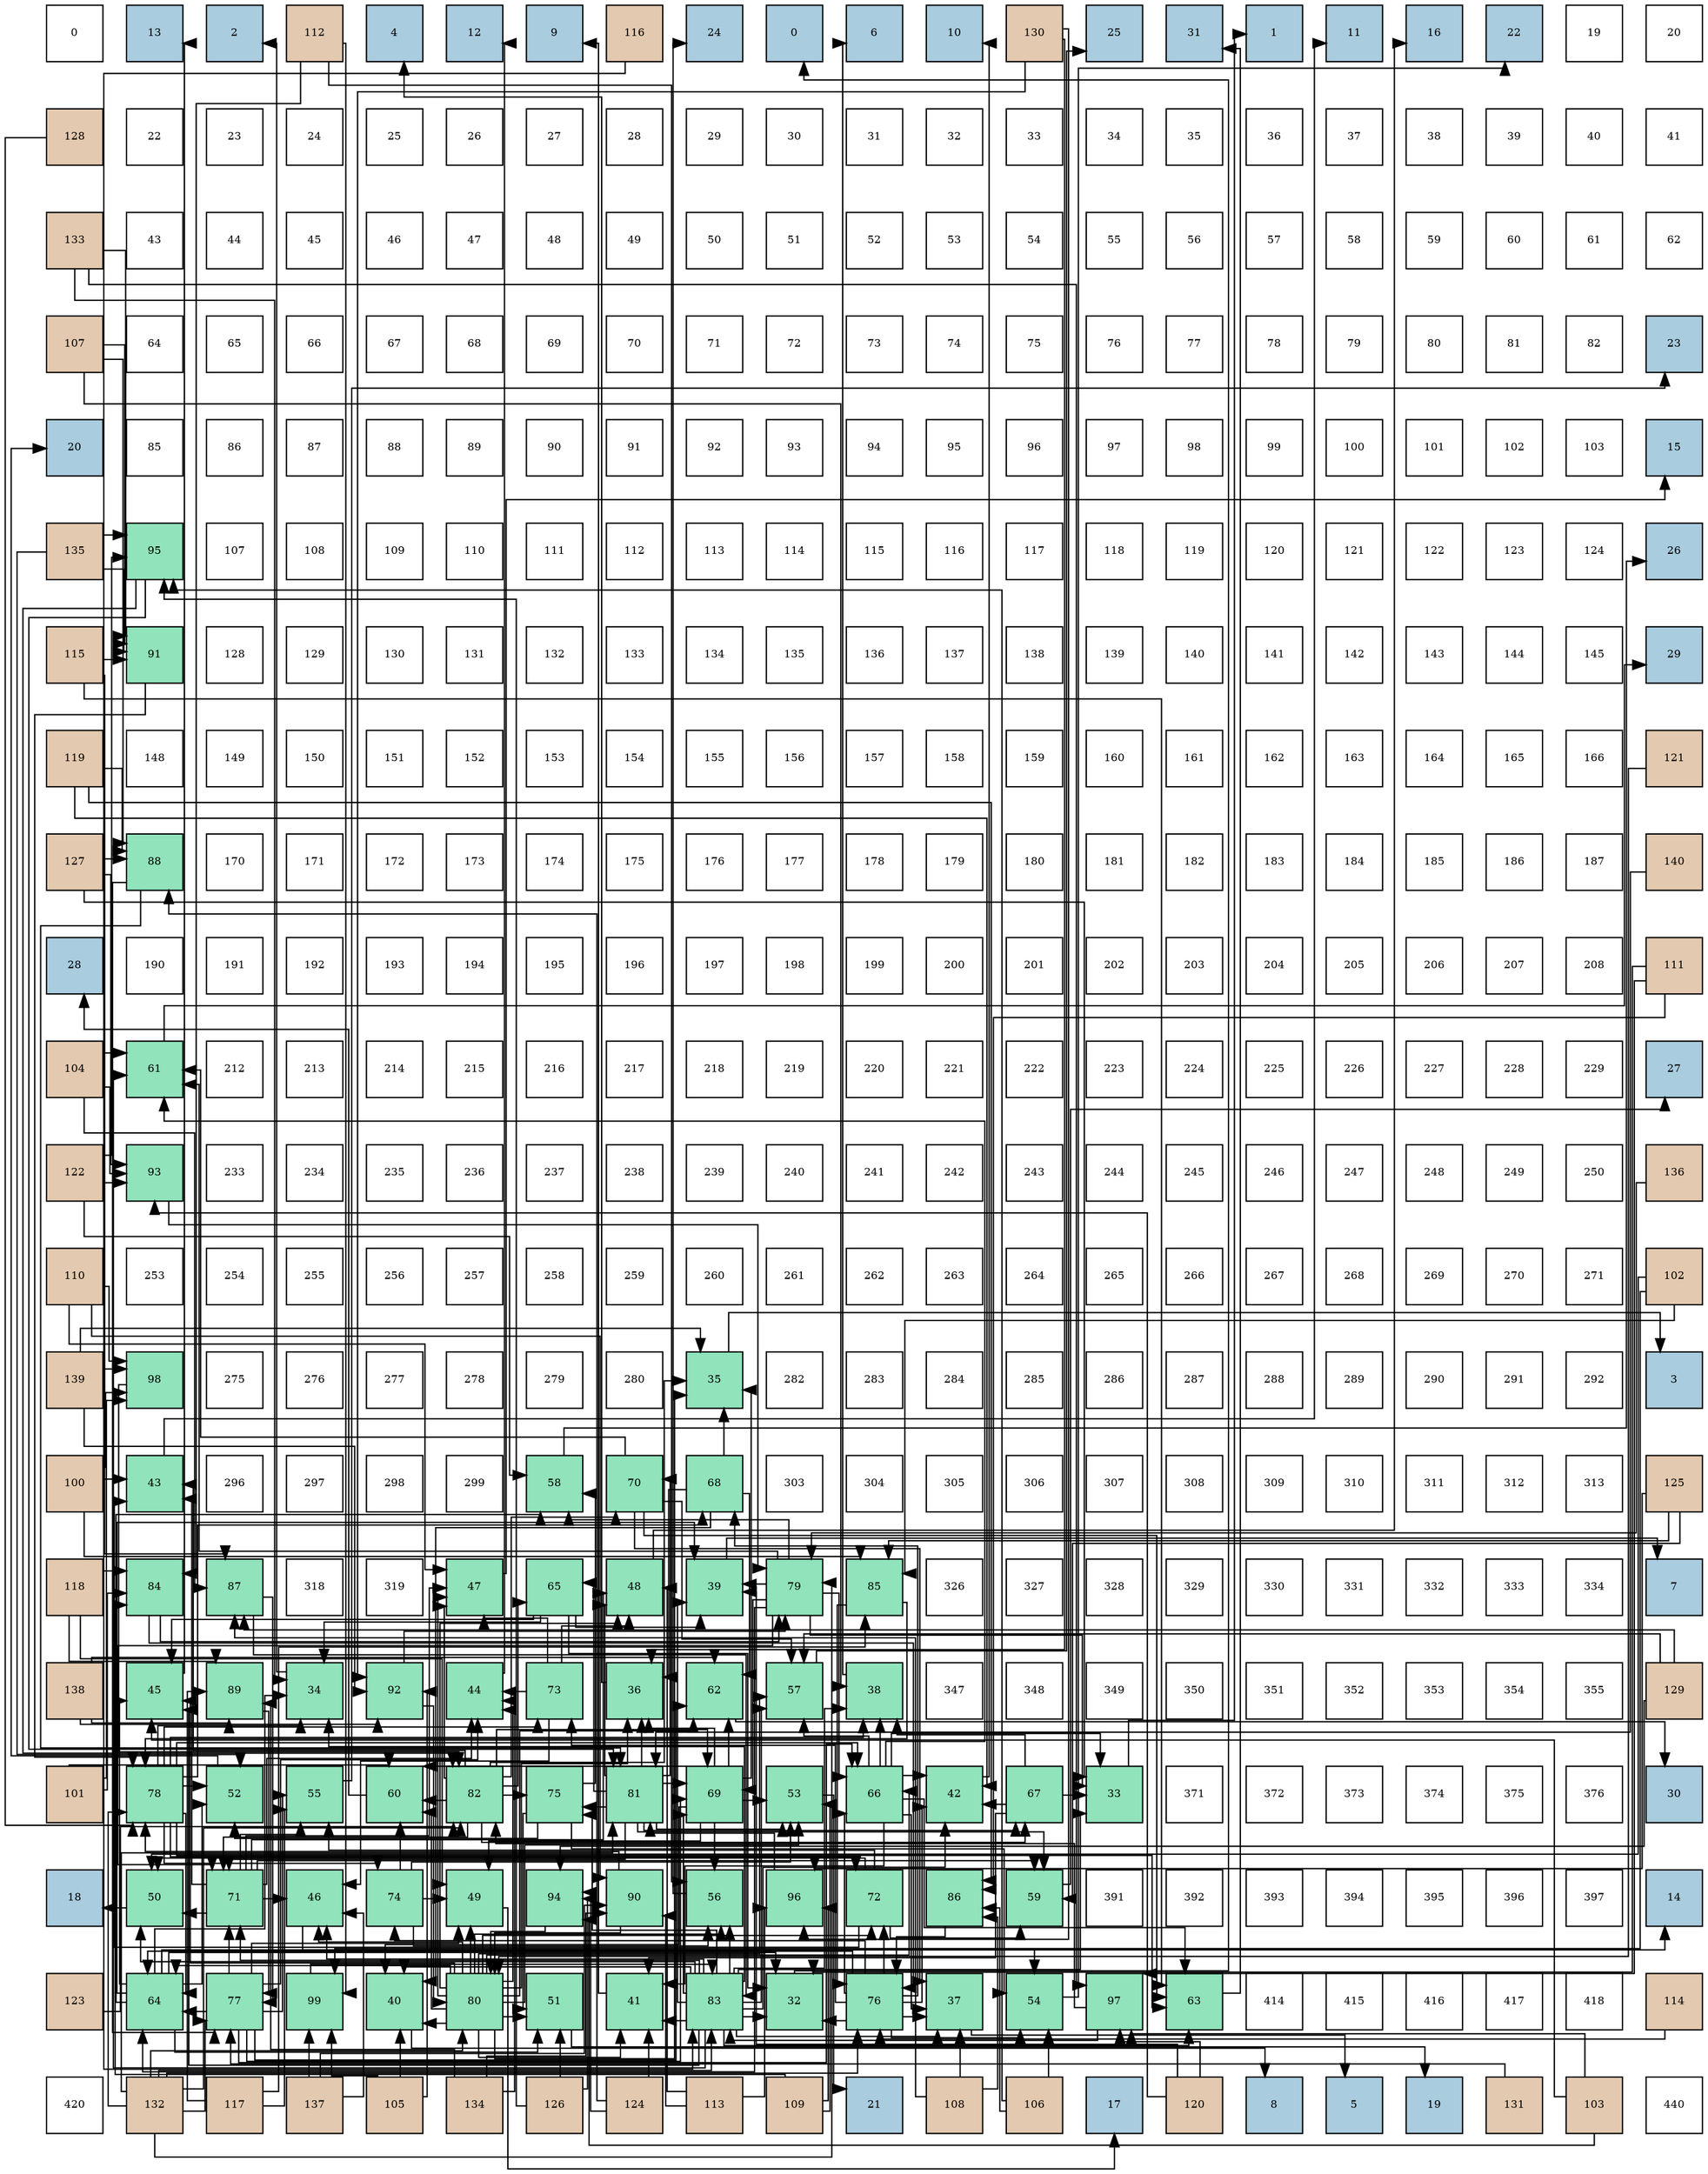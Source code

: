 digraph layout{
 rankdir=TB;
 splines=ortho;
 node [style=filled shape=square fixedsize=true width=0.6];
0[label="0", fontsize=8, fillcolor="#ffffff"];
1[label="13", fontsize=8, fillcolor="#a9ccde"];
2[label="2", fontsize=8, fillcolor="#a9ccde"];
3[label="112", fontsize=8, fillcolor="#e3c9af"];
4[label="4", fontsize=8, fillcolor="#a9ccde"];
5[label="12", fontsize=8, fillcolor="#a9ccde"];
6[label="9", fontsize=8, fillcolor="#a9ccde"];
7[label="116", fontsize=8, fillcolor="#e3c9af"];
8[label="24", fontsize=8, fillcolor="#a9ccde"];
9[label="0", fontsize=8, fillcolor="#a9ccde"];
10[label="6", fontsize=8, fillcolor="#a9ccde"];
11[label="10", fontsize=8, fillcolor="#a9ccde"];
12[label="130", fontsize=8, fillcolor="#e3c9af"];
13[label="25", fontsize=8, fillcolor="#a9ccde"];
14[label="31", fontsize=8, fillcolor="#a9ccde"];
15[label="1", fontsize=8, fillcolor="#a9ccde"];
16[label="11", fontsize=8, fillcolor="#a9ccde"];
17[label="16", fontsize=8, fillcolor="#a9ccde"];
18[label="22", fontsize=8, fillcolor="#a9ccde"];
19[label="19", fontsize=8, fillcolor="#ffffff"];
20[label="20", fontsize=8, fillcolor="#ffffff"];
21[label="128", fontsize=8, fillcolor="#e3c9af"];
22[label="22", fontsize=8, fillcolor="#ffffff"];
23[label="23", fontsize=8, fillcolor="#ffffff"];
24[label="24", fontsize=8, fillcolor="#ffffff"];
25[label="25", fontsize=8, fillcolor="#ffffff"];
26[label="26", fontsize=8, fillcolor="#ffffff"];
27[label="27", fontsize=8, fillcolor="#ffffff"];
28[label="28", fontsize=8, fillcolor="#ffffff"];
29[label="29", fontsize=8, fillcolor="#ffffff"];
30[label="30", fontsize=8, fillcolor="#ffffff"];
31[label="31", fontsize=8, fillcolor="#ffffff"];
32[label="32", fontsize=8, fillcolor="#ffffff"];
33[label="33", fontsize=8, fillcolor="#ffffff"];
34[label="34", fontsize=8, fillcolor="#ffffff"];
35[label="35", fontsize=8, fillcolor="#ffffff"];
36[label="36", fontsize=8, fillcolor="#ffffff"];
37[label="37", fontsize=8, fillcolor="#ffffff"];
38[label="38", fontsize=8, fillcolor="#ffffff"];
39[label="39", fontsize=8, fillcolor="#ffffff"];
40[label="40", fontsize=8, fillcolor="#ffffff"];
41[label="41", fontsize=8, fillcolor="#ffffff"];
42[label="133", fontsize=8, fillcolor="#e3c9af"];
43[label="43", fontsize=8, fillcolor="#ffffff"];
44[label="44", fontsize=8, fillcolor="#ffffff"];
45[label="45", fontsize=8, fillcolor="#ffffff"];
46[label="46", fontsize=8, fillcolor="#ffffff"];
47[label="47", fontsize=8, fillcolor="#ffffff"];
48[label="48", fontsize=8, fillcolor="#ffffff"];
49[label="49", fontsize=8, fillcolor="#ffffff"];
50[label="50", fontsize=8, fillcolor="#ffffff"];
51[label="51", fontsize=8, fillcolor="#ffffff"];
52[label="52", fontsize=8, fillcolor="#ffffff"];
53[label="53", fontsize=8, fillcolor="#ffffff"];
54[label="54", fontsize=8, fillcolor="#ffffff"];
55[label="55", fontsize=8, fillcolor="#ffffff"];
56[label="56", fontsize=8, fillcolor="#ffffff"];
57[label="57", fontsize=8, fillcolor="#ffffff"];
58[label="58", fontsize=8, fillcolor="#ffffff"];
59[label="59", fontsize=8, fillcolor="#ffffff"];
60[label="60", fontsize=8, fillcolor="#ffffff"];
61[label="61", fontsize=8, fillcolor="#ffffff"];
62[label="62", fontsize=8, fillcolor="#ffffff"];
63[label="107", fontsize=8, fillcolor="#e3c9af"];
64[label="64", fontsize=8, fillcolor="#ffffff"];
65[label="65", fontsize=8, fillcolor="#ffffff"];
66[label="66", fontsize=8, fillcolor="#ffffff"];
67[label="67", fontsize=8, fillcolor="#ffffff"];
68[label="68", fontsize=8, fillcolor="#ffffff"];
69[label="69", fontsize=8, fillcolor="#ffffff"];
70[label="70", fontsize=8, fillcolor="#ffffff"];
71[label="71", fontsize=8, fillcolor="#ffffff"];
72[label="72", fontsize=8, fillcolor="#ffffff"];
73[label="73", fontsize=8, fillcolor="#ffffff"];
74[label="74", fontsize=8, fillcolor="#ffffff"];
75[label="75", fontsize=8, fillcolor="#ffffff"];
76[label="76", fontsize=8, fillcolor="#ffffff"];
77[label="77", fontsize=8, fillcolor="#ffffff"];
78[label="78", fontsize=8, fillcolor="#ffffff"];
79[label="79", fontsize=8, fillcolor="#ffffff"];
80[label="80", fontsize=8, fillcolor="#ffffff"];
81[label="81", fontsize=8, fillcolor="#ffffff"];
82[label="82", fontsize=8, fillcolor="#ffffff"];
83[label="23", fontsize=8, fillcolor="#a9ccde"];
84[label="20", fontsize=8, fillcolor="#a9ccde"];
85[label="85", fontsize=8, fillcolor="#ffffff"];
86[label="86", fontsize=8, fillcolor="#ffffff"];
87[label="87", fontsize=8, fillcolor="#ffffff"];
88[label="88", fontsize=8, fillcolor="#ffffff"];
89[label="89", fontsize=8, fillcolor="#ffffff"];
90[label="90", fontsize=8, fillcolor="#ffffff"];
91[label="91", fontsize=8, fillcolor="#ffffff"];
92[label="92", fontsize=8, fillcolor="#ffffff"];
93[label="93", fontsize=8, fillcolor="#ffffff"];
94[label="94", fontsize=8, fillcolor="#ffffff"];
95[label="95", fontsize=8, fillcolor="#ffffff"];
96[label="96", fontsize=8, fillcolor="#ffffff"];
97[label="97", fontsize=8, fillcolor="#ffffff"];
98[label="98", fontsize=8, fillcolor="#ffffff"];
99[label="99", fontsize=8, fillcolor="#ffffff"];
100[label="100", fontsize=8, fillcolor="#ffffff"];
101[label="101", fontsize=8, fillcolor="#ffffff"];
102[label="102", fontsize=8, fillcolor="#ffffff"];
103[label="103", fontsize=8, fillcolor="#ffffff"];
104[label="15", fontsize=8, fillcolor="#a9ccde"];
105[label="135", fontsize=8, fillcolor="#e3c9af"];
106[label="95", fontsize=8, fillcolor="#91e3bb"];
107[label="107", fontsize=8, fillcolor="#ffffff"];
108[label="108", fontsize=8, fillcolor="#ffffff"];
109[label="109", fontsize=8, fillcolor="#ffffff"];
110[label="110", fontsize=8, fillcolor="#ffffff"];
111[label="111", fontsize=8, fillcolor="#ffffff"];
112[label="112", fontsize=8, fillcolor="#ffffff"];
113[label="113", fontsize=8, fillcolor="#ffffff"];
114[label="114", fontsize=8, fillcolor="#ffffff"];
115[label="115", fontsize=8, fillcolor="#ffffff"];
116[label="116", fontsize=8, fillcolor="#ffffff"];
117[label="117", fontsize=8, fillcolor="#ffffff"];
118[label="118", fontsize=8, fillcolor="#ffffff"];
119[label="119", fontsize=8, fillcolor="#ffffff"];
120[label="120", fontsize=8, fillcolor="#ffffff"];
121[label="121", fontsize=8, fillcolor="#ffffff"];
122[label="122", fontsize=8, fillcolor="#ffffff"];
123[label="123", fontsize=8, fillcolor="#ffffff"];
124[label="124", fontsize=8, fillcolor="#ffffff"];
125[label="26", fontsize=8, fillcolor="#a9ccde"];
126[label="115", fontsize=8, fillcolor="#e3c9af"];
127[label="91", fontsize=8, fillcolor="#91e3bb"];
128[label="128", fontsize=8, fillcolor="#ffffff"];
129[label="129", fontsize=8, fillcolor="#ffffff"];
130[label="130", fontsize=8, fillcolor="#ffffff"];
131[label="131", fontsize=8, fillcolor="#ffffff"];
132[label="132", fontsize=8, fillcolor="#ffffff"];
133[label="133", fontsize=8, fillcolor="#ffffff"];
134[label="134", fontsize=8, fillcolor="#ffffff"];
135[label="135", fontsize=8, fillcolor="#ffffff"];
136[label="136", fontsize=8, fillcolor="#ffffff"];
137[label="137", fontsize=8, fillcolor="#ffffff"];
138[label="138", fontsize=8, fillcolor="#ffffff"];
139[label="139", fontsize=8, fillcolor="#ffffff"];
140[label="140", fontsize=8, fillcolor="#ffffff"];
141[label="141", fontsize=8, fillcolor="#ffffff"];
142[label="142", fontsize=8, fillcolor="#ffffff"];
143[label="143", fontsize=8, fillcolor="#ffffff"];
144[label="144", fontsize=8, fillcolor="#ffffff"];
145[label="145", fontsize=8, fillcolor="#ffffff"];
146[label="29", fontsize=8, fillcolor="#a9ccde"];
147[label="119", fontsize=8, fillcolor="#e3c9af"];
148[label="148", fontsize=8, fillcolor="#ffffff"];
149[label="149", fontsize=8, fillcolor="#ffffff"];
150[label="150", fontsize=8, fillcolor="#ffffff"];
151[label="151", fontsize=8, fillcolor="#ffffff"];
152[label="152", fontsize=8, fillcolor="#ffffff"];
153[label="153", fontsize=8, fillcolor="#ffffff"];
154[label="154", fontsize=8, fillcolor="#ffffff"];
155[label="155", fontsize=8, fillcolor="#ffffff"];
156[label="156", fontsize=8, fillcolor="#ffffff"];
157[label="157", fontsize=8, fillcolor="#ffffff"];
158[label="158", fontsize=8, fillcolor="#ffffff"];
159[label="159", fontsize=8, fillcolor="#ffffff"];
160[label="160", fontsize=8, fillcolor="#ffffff"];
161[label="161", fontsize=8, fillcolor="#ffffff"];
162[label="162", fontsize=8, fillcolor="#ffffff"];
163[label="163", fontsize=8, fillcolor="#ffffff"];
164[label="164", fontsize=8, fillcolor="#ffffff"];
165[label="165", fontsize=8, fillcolor="#ffffff"];
166[label="166", fontsize=8, fillcolor="#ffffff"];
167[label="121", fontsize=8, fillcolor="#e3c9af"];
168[label="127", fontsize=8, fillcolor="#e3c9af"];
169[label="88", fontsize=8, fillcolor="#91e3bb"];
170[label="170", fontsize=8, fillcolor="#ffffff"];
171[label="171", fontsize=8, fillcolor="#ffffff"];
172[label="172", fontsize=8, fillcolor="#ffffff"];
173[label="173", fontsize=8, fillcolor="#ffffff"];
174[label="174", fontsize=8, fillcolor="#ffffff"];
175[label="175", fontsize=8, fillcolor="#ffffff"];
176[label="176", fontsize=8, fillcolor="#ffffff"];
177[label="177", fontsize=8, fillcolor="#ffffff"];
178[label="178", fontsize=8, fillcolor="#ffffff"];
179[label="179", fontsize=8, fillcolor="#ffffff"];
180[label="180", fontsize=8, fillcolor="#ffffff"];
181[label="181", fontsize=8, fillcolor="#ffffff"];
182[label="182", fontsize=8, fillcolor="#ffffff"];
183[label="183", fontsize=8, fillcolor="#ffffff"];
184[label="184", fontsize=8, fillcolor="#ffffff"];
185[label="185", fontsize=8, fillcolor="#ffffff"];
186[label="186", fontsize=8, fillcolor="#ffffff"];
187[label="187", fontsize=8, fillcolor="#ffffff"];
188[label="140", fontsize=8, fillcolor="#e3c9af"];
189[label="28", fontsize=8, fillcolor="#a9ccde"];
190[label="190", fontsize=8, fillcolor="#ffffff"];
191[label="191", fontsize=8, fillcolor="#ffffff"];
192[label="192", fontsize=8, fillcolor="#ffffff"];
193[label="193", fontsize=8, fillcolor="#ffffff"];
194[label="194", fontsize=8, fillcolor="#ffffff"];
195[label="195", fontsize=8, fillcolor="#ffffff"];
196[label="196", fontsize=8, fillcolor="#ffffff"];
197[label="197", fontsize=8, fillcolor="#ffffff"];
198[label="198", fontsize=8, fillcolor="#ffffff"];
199[label="199", fontsize=8, fillcolor="#ffffff"];
200[label="200", fontsize=8, fillcolor="#ffffff"];
201[label="201", fontsize=8, fillcolor="#ffffff"];
202[label="202", fontsize=8, fillcolor="#ffffff"];
203[label="203", fontsize=8, fillcolor="#ffffff"];
204[label="204", fontsize=8, fillcolor="#ffffff"];
205[label="205", fontsize=8, fillcolor="#ffffff"];
206[label="206", fontsize=8, fillcolor="#ffffff"];
207[label="207", fontsize=8, fillcolor="#ffffff"];
208[label="208", fontsize=8, fillcolor="#ffffff"];
209[label="111", fontsize=8, fillcolor="#e3c9af"];
210[label="104", fontsize=8, fillcolor="#e3c9af"];
211[label="61", fontsize=8, fillcolor="#91e3bb"];
212[label="212", fontsize=8, fillcolor="#ffffff"];
213[label="213", fontsize=8, fillcolor="#ffffff"];
214[label="214", fontsize=8, fillcolor="#ffffff"];
215[label="215", fontsize=8, fillcolor="#ffffff"];
216[label="216", fontsize=8, fillcolor="#ffffff"];
217[label="217", fontsize=8, fillcolor="#ffffff"];
218[label="218", fontsize=8, fillcolor="#ffffff"];
219[label="219", fontsize=8, fillcolor="#ffffff"];
220[label="220", fontsize=8, fillcolor="#ffffff"];
221[label="221", fontsize=8, fillcolor="#ffffff"];
222[label="222", fontsize=8, fillcolor="#ffffff"];
223[label="223", fontsize=8, fillcolor="#ffffff"];
224[label="224", fontsize=8, fillcolor="#ffffff"];
225[label="225", fontsize=8, fillcolor="#ffffff"];
226[label="226", fontsize=8, fillcolor="#ffffff"];
227[label="227", fontsize=8, fillcolor="#ffffff"];
228[label="228", fontsize=8, fillcolor="#ffffff"];
229[label="229", fontsize=8, fillcolor="#ffffff"];
230[label="27", fontsize=8, fillcolor="#a9ccde"];
231[label="122", fontsize=8, fillcolor="#e3c9af"];
232[label="93", fontsize=8, fillcolor="#91e3bb"];
233[label="233", fontsize=8, fillcolor="#ffffff"];
234[label="234", fontsize=8, fillcolor="#ffffff"];
235[label="235", fontsize=8, fillcolor="#ffffff"];
236[label="236", fontsize=8, fillcolor="#ffffff"];
237[label="237", fontsize=8, fillcolor="#ffffff"];
238[label="238", fontsize=8, fillcolor="#ffffff"];
239[label="239", fontsize=8, fillcolor="#ffffff"];
240[label="240", fontsize=8, fillcolor="#ffffff"];
241[label="241", fontsize=8, fillcolor="#ffffff"];
242[label="242", fontsize=8, fillcolor="#ffffff"];
243[label="243", fontsize=8, fillcolor="#ffffff"];
244[label="244", fontsize=8, fillcolor="#ffffff"];
245[label="245", fontsize=8, fillcolor="#ffffff"];
246[label="246", fontsize=8, fillcolor="#ffffff"];
247[label="247", fontsize=8, fillcolor="#ffffff"];
248[label="248", fontsize=8, fillcolor="#ffffff"];
249[label="249", fontsize=8, fillcolor="#ffffff"];
250[label="250", fontsize=8, fillcolor="#ffffff"];
251[label="136", fontsize=8, fillcolor="#e3c9af"];
252[label="110", fontsize=8, fillcolor="#e3c9af"];
253[label="253", fontsize=8, fillcolor="#ffffff"];
254[label="254", fontsize=8, fillcolor="#ffffff"];
255[label="255", fontsize=8, fillcolor="#ffffff"];
256[label="256", fontsize=8, fillcolor="#ffffff"];
257[label="257", fontsize=8, fillcolor="#ffffff"];
258[label="258", fontsize=8, fillcolor="#ffffff"];
259[label="259", fontsize=8, fillcolor="#ffffff"];
260[label="260", fontsize=8, fillcolor="#ffffff"];
261[label="261", fontsize=8, fillcolor="#ffffff"];
262[label="262", fontsize=8, fillcolor="#ffffff"];
263[label="263", fontsize=8, fillcolor="#ffffff"];
264[label="264", fontsize=8, fillcolor="#ffffff"];
265[label="265", fontsize=8, fillcolor="#ffffff"];
266[label="266", fontsize=8, fillcolor="#ffffff"];
267[label="267", fontsize=8, fillcolor="#ffffff"];
268[label="268", fontsize=8, fillcolor="#ffffff"];
269[label="269", fontsize=8, fillcolor="#ffffff"];
270[label="270", fontsize=8, fillcolor="#ffffff"];
271[label="271", fontsize=8, fillcolor="#ffffff"];
272[label="102", fontsize=8, fillcolor="#e3c9af"];
273[label="139", fontsize=8, fillcolor="#e3c9af"];
274[label="98", fontsize=8, fillcolor="#91e3bb"];
275[label="275", fontsize=8, fillcolor="#ffffff"];
276[label="276", fontsize=8, fillcolor="#ffffff"];
277[label="277", fontsize=8, fillcolor="#ffffff"];
278[label="278", fontsize=8, fillcolor="#ffffff"];
279[label="279", fontsize=8, fillcolor="#ffffff"];
280[label="280", fontsize=8, fillcolor="#ffffff"];
281[label="35", fontsize=8, fillcolor="#91e3bb"];
282[label="282", fontsize=8, fillcolor="#ffffff"];
283[label="283", fontsize=8, fillcolor="#ffffff"];
284[label="284", fontsize=8, fillcolor="#ffffff"];
285[label="285", fontsize=8, fillcolor="#ffffff"];
286[label="286", fontsize=8, fillcolor="#ffffff"];
287[label="287", fontsize=8, fillcolor="#ffffff"];
288[label="288", fontsize=8, fillcolor="#ffffff"];
289[label="289", fontsize=8, fillcolor="#ffffff"];
290[label="290", fontsize=8, fillcolor="#ffffff"];
291[label="291", fontsize=8, fillcolor="#ffffff"];
292[label="292", fontsize=8, fillcolor="#ffffff"];
293[label="3", fontsize=8, fillcolor="#a9ccde"];
294[label="100", fontsize=8, fillcolor="#e3c9af"];
295[label="43", fontsize=8, fillcolor="#91e3bb"];
296[label="296", fontsize=8, fillcolor="#ffffff"];
297[label="297", fontsize=8, fillcolor="#ffffff"];
298[label="298", fontsize=8, fillcolor="#ffffff"];
299[label="299", fontsize=8, fillcolor="#ffffff"];
300[label="58", fontsize=8, fillcolor="#91e3bb"];
301[label="70", fontsize=8, fillcolor="#91e3bb"];
302[label="68", fontsize=8, fillcolor="#91e3bb"];
303[label="303", fontsize=8, fillcolor="#ffffff"];
304[label="304", fontsize=8, fillcolor="#ffffff"];
305[label="305", fontsize=8, fillcolor="#ffffff"];
306[label="306", fontsize=8, fillcolor="#ffffff"];
307[label="307", fontsize=8, fillcolor="#ffffff"];
308[label="308", fontsize=8, fillcolor="#ffffff"];
309[label="309", fontsize=8, fillcolor="#ffffff"];
310[label="310", fontsize=8, fillcolor="#ffffff"];
311[label="311", fontsize=8, fillcolor="#ffffff"];
312[label="312", fontsize=8, fillcolor="#ffffff"];
313[label="313", fontsize=8, fillcolor="#ffffff"];
314[label="125", fontsize=8, fillcolor="#e3c9af"];
315[label="118", fontsize=8, fillcolor="#e3c9af"];
316[label="84", fontsize=8, fillcolor="#91e3bb"];
317[label="87", fontsize=8, fillcolor="#91e3bb"];
318[label="318", fontsize=8, fillcolor="#ffffff"];
319[label="319", fontsize=8, fillcolor="#ffffff"];
320[label="47", fontsize=8, fillcolor="#91e3bb"];
321[label="65", fontsize=8, fillcolor="#91e3bb"];
322[label="48", fontsize=8, fillcolor="#91e3bb"];
323[label="39", fontsize=8, fillcolor="#91e3bb"];
324[label="79", fontsize=8, fillcolor="#91e3bb"];
325[label="85", fontsize=8, fillcolor="#91e3bb"];
326[label="326", fontsize=8, fillcolor="#ffffff"];
327[label="327", fontsize=8, fillcolor="#ffffff"];
328[label="328", fontsize=8, fillcolor="#ffffff"];
329[label="329", fontsize=8, fillcolor="#ffffff"];
330[label="330", fontsize=8, fillcolor="#ffffff"];
331[label="331", fontsize=8, fillcolor="#ffffff"];
332[label="332", fontsize=8, fillcolor="#ffffff"];
333[label="333", fontsize=8, fillcolor="#ffffff"];
334[label="334", fontsize=8, fillcolor="#ffffff"];
335[label="7", fontsize=8, fillcolor="#a9ccde"];
336[label="138", fontsize=8, fillcolor="#e3c9af"];
337[label="45", fontsize=8, fillcolor="#91e3bb"];
338[label="89", fontsize=8, fillcolor="#91e3bb"];
339[label="34", fontsize=8, fillcolor="#91e3bb"];
340[label="92", fontsize=8, fillcolor="#91e3bb"];
341[label="44", fontsize=8, fillcolor="#91e3bb"];
342[label="73", fontsize=8, fillcolor="#91e3bb"];
343[label="36", fontsize=8, fillcolor="#91e3bb"];
344[label="62", fontsize=8, fillcolor="#91e3bb"];
345[label="57", fontsize=8, fillcolor="#91e3bb"];
346[label="38", fontsize=8, fillcolor="#91e3bb"];
347[label="347", fontsize=8, fillcolor="#ffffff"];
348[label="348", fontsize=8, fillcolor="#ffffff"];
349[label="349", fontsize=8, fillcolor="#ffffff"];
350[label="350", fontsize=8, fillcolor="#ffffff"];
351[label="351", fontsize=8, fillcolor="#ffffff"];
352[label="352", fontsize=8, fillcolor="#ffffff"];
353[label="353", fontsize=8, fillcolor="#ffffff"];
354[label="354", fontsize=8, fillcolor="#ffffff"];
355[label="355", fontsize=8, fillcolor="#ffffff"];
356[label="129", fontsize=8, fillcolor="#e3c9af"];
357[label="101", fontsize=8, fillcolor="#e3c9af"];
358[label="78", fontsize=8, fillcolor="#91e3bb"];
359[label="52", fontsize=8, fillcolor="#91e3bb"];
360[label="55", fontsize=8, fillcolor="#91e3bb"];
361[label="60", fontsize=8, fillcolor="#91e3bb"];
362[label="82", fontsize=8, fillcolor="#91e3bb"];
363[label="75", fontsize=8, fillcolor="#91e3bb"];
364[label="81", fontsize=8, fillcolor="#91e3bb"];
365[label="69", fontsize=8, fillcolor="#91e3bb"];
366[label="53", fontsize=8, fillcolor="#91e3bb"];
367[label="66", fontsize=8, fillcolor="#91e3bb"];
368[label="42", fontsize=8, fillcolor="#91e3bb"];
369[label="67", fontsize=8, fillcolor="#91e3bb"];
370[label="33", fontsize=8, fillcolor="#91e3bb"];
371[label="371", fontsize=8, fillcolor="#ffffff"];
372[label="372", fontsize=8, fillcolor="#ffffff"];
373[label="373", fontsize=8, fillcolor="#ffffff"];
374[label="374", fontsize=8, fillcolor="#ffffff"];
375[label="375", fontsize=8, fillcolor="#ffffff"];
376[label="376", fontsize=8, fillcolor="#ffffff"];
377[label="30", fontsize=8, fillcolor="#a9ccde"];
378[label="18", fontsize=8, fillcolor="#a9ccde"];
379[label="50", fontsize=8, fillcolor="#91e3bb"];
380[label="71", fontsize=8, fillcolor="#91e3bb"];
381[label="46", fontsize=8, fillcolor="#91e3bb"];
382[label="74", fontsize=8, fillcolor="#91e3bb"];
383[label="49", fontsize=8, fillcolor="#91e3bb"];
384[label="94", fontsize=8, fillcolor="#91e3bb"];
385[label="90", fontsize=8, fillcolor="#91e3bb"];
386[label="56", fontsize=8, fillcolor="#91e3bb"];
387[label="96", fontsize=8, fillcolor="#91e3bb"];
388[label="72", fontsize=8, fillcolor="#91e3bb"];
389[label="86", fontsize=8, fillcolor="#91e3bb"];
390[label="59", fontsize=8, fillcolor="#91e3bb"];
391[label="391", fontsize=8, fillcolor="#ffffff"];
392[label="392", fontsize=8, fillcolor="#ffffff"];
393[label="393", fontsize=8, fillcolor="#ffffff"];
394[label="394", fontsize=8, fillcolor="#ffffff"];
395[label="395", fontsize=8, fillcolor="#ffffff"];
396[label="396", fontsize=8, fillcolor="#ffffff"];
397[label="397", fontsize=8, fillcolor="#ffffff"];
398[label="14", fontsize=8, fillcolor="#a9ccde"];
399[label="123", fontsize=8, fillcolor="#e3c9af"];
400[label="64", fontsize=8, fillcolor="#91e3bb"];
401[label="77", fontsize=8, fillcolor="#91e3bb"];
402[label="99", fontsize=8, fillcolor="#91e3bb"];
403[label="40", fontsize=8, fillcolor="#91e3bb"];
404[label="80", fontsize=8, fillcolor="#91e3bb"];
405[label="51", fontsize=8, fillcolor="#91e3bb"];
406[label="41", fontsize=8, fillcolor="#91e3bb"];
407[label="83", fontsize=8, fillcolor="#91e3bb"];
408[label="32", fontsize=8, fillcolor="#91e3bb"];
409[label="76", fontsize=8, fillcolor="#91e3bb"];
410[label="37", fontsize=8, fillcolor="#91e3bb"];
411[label="54", fontsize=8, fillcolor="#91e3bb"];
412[label="97", fontsize=8, fillcolor="#91e3bb"];
413[label="63", fontsize=8, fillcolor="#91e3bb"];
414[label="414", fontsize=8, fillcolor="#ffffff"];
415[label="415", fontsize=8, fillcolor="#ffffff"];
416[label="416", fontsize=8, fillcolor="#ffffff"];
417[label="417", fontsize=8, fillcolor="#ffffff"];
418[label="418", fontsize=8, fillcolor="#ffffff"];
419[label="114", fontsize=8, fillcolor="#e3c9af"];
420[label="420", fontsize=8, fillcolor="#ffffff"];
421[label="132", fontsize=8, fillcolor="#e3c9af"];
422[label="117", fontsize=8, fillcolor="#e3c9af"];
423[label="137", fontsize=8, fillcolor="#e3c9af"];
424[label="105", fontsize=8, fillcolor="#e3c9af"];
425[label="134", fontsize=8, fillcolor="#e3c9af"];
426[label="126", fontsize=8, fillcolor="#e3c9af"];
427[label="124", fontsize=8, fillcolor="#e3c9af"];
428[label="113", fontsize=8, fillcolor="#e3c9af"];
429[label="109", fontsize=8, fillcolor="#e3c9af"];
430[label="21", fontsize=8, fillcolor="#a9ccde"];
431[label="108", fontsize=8, fillcolor="#e3c9af"];
432[label="106", fontsize=8, fillcolor="#e3c9af"];
433[label="17", fontsize=8, fillcolor="#a9ccde"];
434[label="120", fontsize=8, fillcolor="#e3c9af"];
435[label="8", fontsize=8, fillcolor="#a9ccde"];
436[label="5", fontsize=8, fillcolor="#a9ccde"];
437[label="19", fontsize=8, fillcolor="#a9ccde"];
438[label="131", fontsize=8, fillcolor="#e3c9af"];
439[label="103", fontsize=8, fillcolor="#e3c9af"];
440[label="440", fontsize=8, fillcolor="#ffffff"];
edge [constraint=false, style=vis];408 -> 9;
370 -> 15;
339 -> 2;
281 -> 293;
343 -> 4;
410 -> 436;
346 -> 10;
323 -> 335;
403 -> 435;
406 -> 6;
368 -> 11;
295 -> 16;
341 -> 5;
337 -> 1;
381 -> 398;
320 -> 104;
322 -> 17;
383 -> 433;
379 -> 378;
405 -> 437;
359 -> 84;
366 -> 430;
411 -> 18;
360 -> 83;
386 -> 8;
345 -> 13;
300 -> 125;
390 -> 230;
361 -> 189;
211 -> 146;
344 -> 377;
413 -> 14;
400 -> 408;
400 -> 339;
400 -> 323;
400 -> 337;
400 -> 405;
400 -> 359;
400 -> 411;
400 -> 300;
321 -> 408;
321 -> 339;
321 -> 323;
321 -> 337;
367 -> 370;
367 -> 410;
367 -> 346;
367 -> 406;
367 -> 368;
367 -> 345;
367 -> 211;
367 -> 413;
369 -> 370;
369 -> 346;
369 -> 406;
369 -> 368;
302 -> 281;
302 -> 343;
302 -> 403;
302 -> 344;
365 -> 281;
365 -> 343;
365 -> 403;
365 -> 383;
365 -> 366;
365 -> 386;
365 -> 361;
365 -> 344;
301 -> 410;
301 -> 345;
301 -> 211;
301 -> 413;
380 -> 295;
380 -> 341;
380 -> 381;
380 -> 320;
380 -> 322;
380 -> 379;
380 -> 360;
380 -> 390;
388 -> 295;
388 -> 379;
388 -> 360;
388 -> 390;
342 -> 341;
342 -> 381;
342 -> 320;
342 -> 322;
382 -> 383;
382 -> 366;
382 -> 386;
382 -> 361;
363 -> 405;
363 -> 359;
363 -> 411;
363 -> 300;
409 -> 408;
409 -> 410;
409 -> 368;
409 -> 411;
409 -> 400;
409 -> 367;
409 -> 302;
409 -> 388;
409 -> 342;
409 -> 382;
401 -> 341;
401 -> 383;
401 -> 360;
401 -> 344;
401 -> 400;
401 -> 367;
401 -> 365;
401 -> 380;
358 -> 339;
358 -> 346;
358 -> 359;
358 -> 413;
358 -> 400;
358 -> 367;
358 -> 302;
358 -> 388;
358 -> 342;
358 -> 382;
324 -> 370;
324 -> 323;
324 -> 300;
324 -> 211;
324 -> 400;
324 -> 367;
324 -> 365;
324 -> 380;
404 -> 281;
404 -> 343;
404 -> 403;
404 -> 406;
404 -> 341;
404 -> 337;
404 -> 381;
404 -> 320;
404 -> 322;
404 -> 383;
404 -> 405;
404 -> 366;
404 -> 386;
404 -> 345;
404 -> 361;
404 -> 344;
404 -> 400;
404 -> 367;
404 -> 388;
364 -> 343;
364 -> 322;
364 -> 366;
364 -> 390;
364 -> 321;
364 -> 369;
364 -> 365;
364 -> 301;
364 -> 380;
364 -> 363;
362 -> 281;
362 -> 295;
362 -> 320;
362 -> 361;
362 -> 321;
362 -> 369;
362 -> 365;
362 -> 301;
362 -> 380;
362 -> 363;
407 -> 408;
407 -> 370;
407 -> 339;
407 -> 410;
407 -> 346;
407 -> 323;
407 -> 403;
407 -> 406;
407 -> 368;
407 -> 337;
407 -> 381;
407 -> 379;
407 -> 386;
407 -> 345;
407 -> 211;
407 -> 413;
407 -> 365;
407 -> 380;
407 -> 363;
316 -> 409;
316 -> 324;
325 -> 409;
325 -> 358;
389 -> 409;
317 -> 401;
317 -> 407;
169 -> 401;
169 -> 364;
338 -> 401;
385 -> 358;
385 -> 404;
127 -> 358;
340 -> 324;
340 -> 404;
232 -> 324;
384 -> 404;
106 -> 364;
106 -> 362;
387 -> 364;
412 -> 362;
412 -> 407;
274 -> 362;
402 -> 407;
294 -> 295;
294 -> 325;
294 -> 274;
357 -> 361;
357 -> 316;
357 -> 274;
272 -> 379;
272 -> 325;
272 -> 402;
439 -> 337;
439 -> 384;
439 -> 412;
210 -> 211;
210 -> 317;
210 -> 232;
424 -> 403;
424 -> 340;
424 -> 402;
432 -> 411;
432 -> 389;
432 -> 106;
63 -> 346;
63 -> 169;
63 -> 127;
431 -> 410;
431 -> 389;
431 -> 317;
429 -> 366;
429 -> 316;
429 -> 387;
252 -> 320;
252 -> 385;
252 -> 274;
209 -> 408;
209 -> 389;
209 -> 412;
3 -> 386;
3 -> 316;
3 -> 402;
428 -> 322;
428 -> 385;
428 -> 387;
419 -> 409;
126 -> 413;
126 -> 317;
126 -> 127;
7 -> 407;
422 -> 360;
422 -> 325;
422 -> 338;
315 -> 383;
315 -> 316;
315 -> 338;
147 -> 368;
147 -> 389;
147 -> 169;
434 -> 323;
434 -> 232;
434 -> 412;
167 -> 404;
231 -> 300;
231 -> 232;
231 -> 106;
399 -> 362;
427 -> 406;
427 -> 169;
427 -> 384;
314 -> 390;
314 -> 325;
314 -> 387;
426 -> 405;
426 -> 384;
426 -> 106;
168 -> 370;
168 -> 169;
168 -> 232;
21 -> 358;
356 -> 345;
356 -> 317;
356 -> 384;
12 -> 343;
12 -> 340;
12 -> 387;
438 -> 401;
421 -> 409;
421 -> 401;
421 -> 358;
421 -> 324;
421 -> 404;
421 -> 364;
421 -> 362;
421 -> 407;
42 -> 339;
42 -> 127;
42 -> 412;
425 -> 341;
425 -> 338;
425 -> 385;
105 -> 359;
105 -> 127;
105 -> 106;
251 -> 324;
423 -> 381;
423 -> 385;
423 -> 402;
336 -> 344;
336 -> 338;
336 -> 340;
273 -> 281;
273 -> 340;
273 -> 274;
188 -> 364;
edge [constraint=true, style=invis];
0 -> 21 -> 42 -> 63 -> 84 -> 105 -> 126 -> 147 -> 168 -> 189 -> 210 -> 231 -> 252 -> 273 -> 294 -> 315 -> 336 -> 357 -> 378 -> 399 -> 420;
1 -> 22 -> 43 -> 64 -> 85 -> 106 -> 127 -> 148 -> 169 -> 190 -> 211 -> 232 -> 253 -> 274 -> 295 -> 316 -> 337 -> 358 -> 379 -> 400 -> 421;
2 -> 23 -> 44 -> 65 -> 86 -> 107 -> 128 -> 149 -> 170 -> 191 -> 212 -> 233 -> 254 -> 275 -> 296 -> 317 -> 338 -> 359 -> 380 -> 401 -> 422;
3 -> 24 -> 45 -> 66 -> 87 -> 108 -> 129 -> 150 -> 171 -> 192 -> 213 -> 234 -> 255 -> 276 -> 297 -> 318 -> 339 -> 360 -> 381 -> 402 -> 423;
4 -> 25 -> 46 -> 67 -> 88 -> 109 -> 130 -> 151 -> 172 -> 193 -> 214 -> 235 -> 256 -> 277 -> 298 -> 319 -> 340 -> 361 -> 382 -> 403 -> 424;
5 -> 26 -> 47 -> 68 -> 89 -> 110 -> 131 -> 152 -> 173 -> 194 -> 215 -> 236 -> 257 -> 278 -> 299 -> 320 -> 341 -> 362 -> 383 -> 404 -> 425;
6 -> 27 -> 48 -> 69 -> 90 -> 111 -> 132 -> 153 -> 174 -> 195 -> 216 -> 237 -> 258 -> 279 -> 300 -> 321 -> 342 -> 363 -> 384 -> 405 -> 426;
7 -> 28 -> 49 -> 70 -> 91 -> 112 -> 133 -> 154 -> 175 -> 196 -> 217 -> 238 -> 259 -> 280 -> 301 -> 322 -> 343 -> 364 -> 385 -> 406 -> 427;
8 -> 29 -> 50 -> 71 -> 92 -> 113 -> 134 -> 155 -> 176 -> 197 -> 218 -> 239 -> 260 -> 281 -> 302 -> 323 -> 344 -> 365 -> 386 -> 407 -> 428;
9 -> 30 -> 51 -> 72 -> 93 -> 114 -> 135 -> 156 -> 177 -> 198 -> 219 -> 240 -> 261 -> 282 -> 303 -> 324 -> 345 -> 366 -> 387 -> 408 -> 429;
10 -> 31 -> 52 -> 73 -> 94 -> 115 -> 136 -> 157 -> 178 -> 199 -> 220 -> 241 -> 262 -> 283 -> 304 -> 325 -> 346 -> 367 -> 388 -> 409 -> 430;
11 -> 32 -> 53 -> 74 -> 95 -> 116 -> 137 -> 158 -> 179 -> 200 -> 221 -> 242 -> 263 -> 284 -> 305 -> 326 -> 347 -> 368 -> 389 -> 410 -> 431;
12 -> 33 -> 54 -> 75 -> 96 -> 117 -> 138 -> 159 -> 180 -> 201 -> 222 -> 243 -> 264 -> 285 -> 306 -> 327 -> 348 -> 369 -> 390 -> 411 -> 432;
13 -> 34 -> 55 -> 76 -> 97 -> 118 -> 139 -> 160 -> 181 -> 202 -> 223 -> 244 -> 265 -> 286 -> 307 -> 328 -> 349 -> 370 -> 391 -> 412 -> 433;
14 -> 35 -> 56 -> 77 -> 98 -> 119 -> 140 -> 161 -> 182 -> 203 -> 224 -> 245 -> 266 -> 287 -> 308 -> 329 -> 350 -> 371 -> 392 -> 413 -> 434;
15 -> 36 -> 57 -> 78 -> 99 -> 120 -> 141 -> 162 -> 183 -> 204 -> 225 -> 246 -> 267 -> 288 -> 309 -> 330 -> 351 -> 372 -> 393 -> 414 -> 435;
16 -> 37 -> 58 -> 79 -> 100 -> 121 -> 142 -> 163 -> 184 -> 205 -> 226 -> 247 -> 268 -> 289 -> 310 -> 331 -> 352 -> 373 -> 394 -> 415 -> 436;
17 -> 38 -> 59 -> 80 -> 101 -> 122 -> 143 -> 164 -> 185 -> 206 -> 227 -> 248 -> 269 -> 290 -> 311 -> 332 -> 353 -> 374 -> 395 -> 416 -> 437;
18 -> 39 -> 60 -> 81 -> 102 -> 123 -> 144 -> 165 -> 186 -> 207 -> 228 -> 249 -> 270 -> 291 -> 312 -> 333 -> 354 -> 375 -> 396 -> 417 -> 438;
19 -> 40 -> 61 -> 82 -> 103 -> 124 -> 145 -> 166 -> 187 -> 208 -> 229 -> 250 -> 271 -> 292 -> 313 -> 334 -> 355 -> 376 -> 397 -> 418 -> 439;
20 -> 41 -> 62 -> 83 -> 104 -> 125 -> 146 -> 167 -> 188 -> 209 -> 230 -> 251 -> 272 -> 293 -> 314 -> 335 -> 356 -> 377 -> 398 -> 419 -> 440;
rank = same {0 -> 1 -> 2 -> 3 -> 4 -> 5 -> 6 -> 7 -> 8 -> 9 -> 10 -> 11 -> 12 -> 13 -> 14 -> 15 -> 16 -> 17 -> 18 -> 19 -> 20};
rank = same {21 -> 22 -> 23 -> 24 -> 25 -> 26 -> 27 -> 28 -> 29 -> 30 -> 31 -> 32 -> 33 -> 34 -> 35 -> 36 -> 37 -> 38 -> 39 -> 40 -> 41};
rank = same {42 -> 43 -> 44 -> 45 -> 46 -> 47 -> 48 -> 49 -> 50 -> 51 -> 52 -> 53 -> 54 -> 55 -> 56 -> 57 -> 58 -> 59 -> 60 -> 61 -> 62};
rank = same {63 -> 64 -> 65 -> 66 -> 67 -> 68 -> 69 -> 70 -> 71 -> 72 -> 73 -> 74 -> 75 -> 76 -> 77 -> 78 -> 79 -> 80 -> 81 -> 82 -> 83};
rank = same {84 -> 85 -> 86 -> 87 -> 88 -> 89 -> 90 -> 91 -> 92 -> 93 -> 94 -> 95 -> 96 -> 97 -> 98 -> 99 -> 100 -> 101 -> 102 -> 103 -> 104};
rank = same {105 -> 106 -> 107 -> 108 -> 109 -> 110 -> 111 -> 112 -> 113 -> 114 -> 115 -> 116 -> 117 -> 118 -> 119 -> 120 -> 121 -> 122 -> 123 -> 124 -> 125};
rank = same {126 -> 127 -> 128 -> 129 -> 130 -> 131 -> 132 -> 133 -> 134 -> 135 -> 136 -> 137 -> 138 -> 139 -> 140 -> 141 -> 142 -> 143 -> 144 -> 145 -> 146};
rank = same {147 -> 148 -> 149 -> 150 -> 151 -> 152 -> 153 -> 154 -> 155 -> 156 -> 157 -> 158 -> 159 -> 160 -> 161 -> 162 -> 163 -> 164 -> 165 -> 166 -> 167};
rank = same {168 -> 169 -> 170 -> 171 -> 172 -> 173 -> 174 -> 175 -> 176 -> 177 -> 178 -> 179 -> 180 -> 181 -> 182 -> 183 -> 184 -> 185 -> 186 -> 187 -> 188};
rank = same {189 -> 190 -> 191 -> 192 -> 193 -> 194 -> 195 -> 196 -> 197 -> 198 -> 199 -> 200 -> 201 -> 202 -> 203 -> 204 -> 205 -> 206 -> 207 -> 208 -> 209};
rank = same {210 -> 211 -> 212 -> 213 -> 214 -> 215 -> 216 -> 217 -> 218 -> 219 -> 220 -> 221 -> 222 -> 223 -> 224 -> 225 -> 226 -> 227 -> 228 -> 229 -> 230};
rank = same {231 -> 232 -> 233 -> 234 -> 235 -> 236 -> 237 -> 238 -> 239 -> 240 -> 241 -> 242 -> 243 -> 244 -> 245 -> 246 -> 247 -> 248 -> 249 -> 250 -> 251};
rank = same {252 -> 253 -> 254 -> 255 -> 256 -> 257 -> 258 -> 259 -> 260 -> 261 -> 262 -> 263 -> 264 -> 265 -> 266 -> 267 -> 268 -> 269 -> 270 -> 271 -> 272};
rank = same {273 -> 274 -> 275 -> 276 -> 277 -> 278 -> 279 -> 280 -> 281 -> 282 -> 283 -> 284 -> 285 -> 286 -> 287 -> 288 -> 289 -> 290 -> 291 -> 292 -> 293};
rank = same {294 -> 295 -> 296 -> 297 -> 298 -> 299 -> 300 -> 301 -> 302 -> 303 -> 304 -> 305 -> 306 -> 307 -> 308 -> 309 -> 310 -> 311 -> 312 -> 313 -> 314};
rank = same {315 -> 316 -> 317 -> 318 -> 319 -> 320 -> 321 -> 322 -> 323 -> 324 -> 325 -> 326 -> 327 -> 328 -> 329 -> 330 -> 331 -> 332 -> 333 -> 334 -> 335};
rank = same {336 -> 337 -> 338 -> 339 -> 340 -> 341 -> 342 -> 343 -> 344 -> 345 -> 346 -> 347 -> 348 -> 349 -> 350 -> 351 -> 352 -> 353 -> 354 -> 355 -> 356};
rank = same {357 -> 358 -> 359 -> 360 -> 361 -> 362 -> 363 -> 364 -> 365 -> 366 -> 367 -> 368 -> 369 -> 370 -> 371 -> 372 -> 373 -> 374 -> 375 -> 376 -> 377};
rank = same {378 -> 379 -> 380 -> 381 -> 382 -> 383 -> 384 -> 385 -> 386 -> 387 -> 388 -> 389 -> 390 -> 391 -> 392 -> 393 -> 394 -> 395 -> 396 -> 397 -> 398};
rank = same {399 -> 400 -> 401 -> 402 -> 403 -> 404 -> 405 -> 406 -> 407 -> 408 -> 409 -> 410 -> 411 -> 412 -> 413 -> 414 -> 415 -> 416 -> 417 -> 418 -> 419};
rank = same {420 -> 421 -> 422 -> 423 -> 424 -> 425 -> 426 -> 427 -> 428 -> 429 -> 430 -> 431 -> 432 -> 433 -> 434 -> 435 -> 436 -> 437 -> 438 -> 439 -> 440};
}